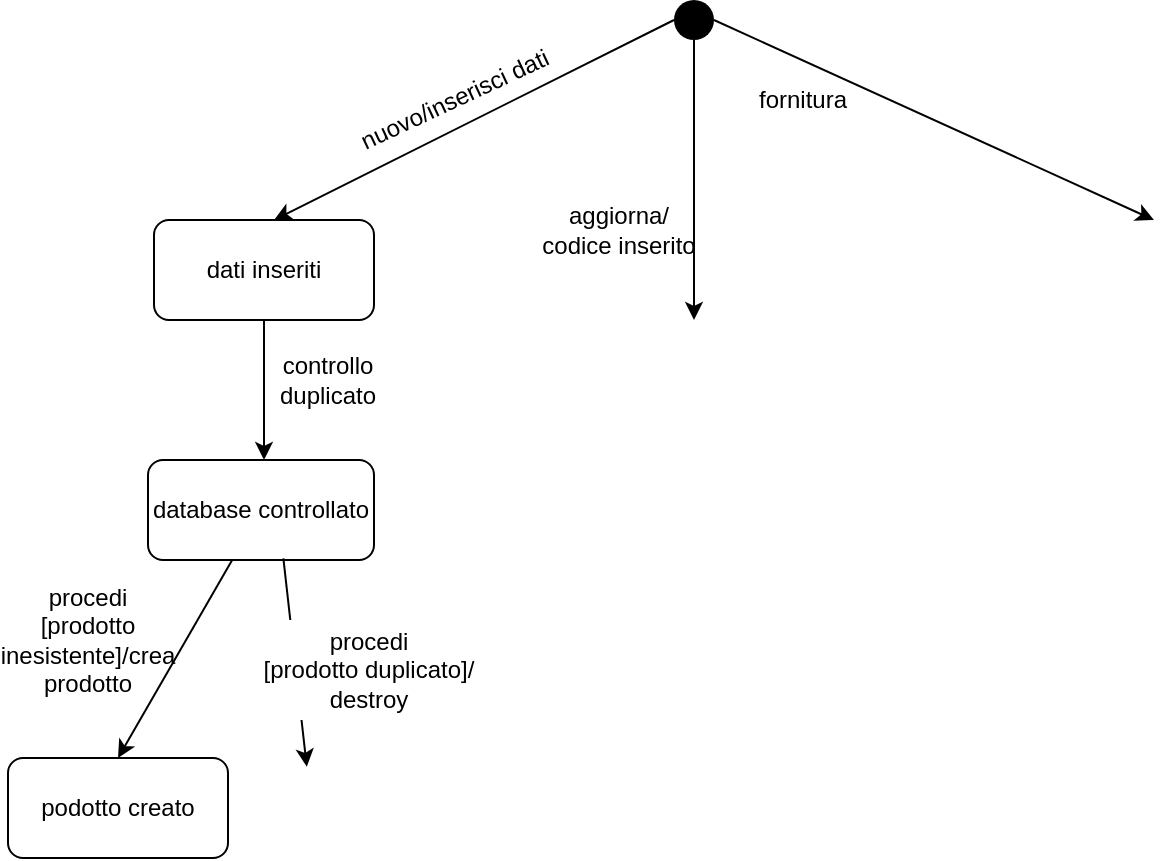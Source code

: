 <mxfile version="13.10.0" type="device"><diagram id="VaMg-f3yWAZKfSNI5xZe" name="Page-1"><mxGraphModel dx="702" dy="510" grid="1" gridSize="10" guides="1" tooltips="1" connect="1" arrows="1" fold="1" page="1" pageScale="1" pageWidth="827" pageHeight="1169" math="0" shadow="0"><root><mxCell id="0"/><mxCell id="1" parent="0"/><mxCell id="glueVrLZ7FTTt-D-JITp-1" value="" style="ellipse;fillColor=#000000;strokeColor=none;direction=west;" vertex="1" parent="1"><mxGeometry x="433" y="90" width="20" height="20" as="geometry"/></mxCell><mxCell id="glueVrLZ7FTTt-D-JITp-10" value="" style="endArrow=classic;html=1;exitX=1;exitY=0.5;exitDx=0;exitDy=0;" edge="1" parent="1" source="glueVrLZ7FTTt-D-JITp-1"><mxGeometry width="50" height="50" relative="1" as="geometry"><mxPoint x="453" y="320" as="sourcePoint"/><mxPoint x="233" y="200" as="targetPoint"/></mxGeometry></mxCell><mxCell id="glueVrLZ7FTTt-D-JITp-11" value="" style="endArrow=classic;html=1;exitX=0.5;exitY=0;exitDx=0;exitDy=0;" edge="1" parent="1" source="glueVrLZ7FTTt-D-JITp-1"><mxGeometry width="50" height="50" relative="1" as="geometry"><mxPoint x="453" y="320" as="sourcePoint"/><mxPoint x="443" y="250" as="targetPoint"/></mxGeometry></mxCell><mxCell id="glueVrLZ7FTTt-D-JITp-12" value="" style="endArrow=classic;html=1;exitX=0;exitY=0.5;exitDx=0;exitDy=0;" edge="1" parent="1" source="glueVrLZ7FTTt-D-JITp-1"><mxGeometry width="50" height="50" relative="1" as="geometry"><mxPoint x="453" y="320" as="sourcePoint"/><mxPoint x="673" y="200" as="targetPoint"/></mxGeometry></mxCell><mxCell id="glueVrLZ7FTTt-D-JITp-13" value="&lt;font style=&quot;vertical-align: inherit&quot;&gt;&lt;font style=&quot;vertical-align: inherit&quot;&gt;&lt;font style=&quot;vertical-align: inherit&quot;&gt;&lt;font style=&quot;vertical-align: inherit&quot;&gt;nuovo/inserisci dati&lt;/font&gt;&lt;/font&gt;&lt;/font&gt;&lt;/font&gt;" style="text;html=1;align=center;verticalAlign=middle;resizable=0;points=[];autosize=1;rotation=-25;" vertex="1" parent="1"><mxGeometry x="263" y="130" width="120" height="20" as="geometry"/></mxCell><mxCell id="glueVrLZ7FTTt-D-JITp-14" value="&lt;font style=&quot;vertical-align: inherit&quot;&gt;&lt;font style=&quot;vertical-align: inherit&quot;&gt;aggiorna/&lt;br&gt;codice inserito&lt;/font&gt;&lt;/font&gt;" style="text;html=1;align=center;verticalAlign=middle;resizable=0;points=[];autosize=1;" vertex="1" parent="1"><mxGeometry x="360" y="190" width="90" height="30" as="geometry"/></mxCell><mxCell id="glueVrLZ7FTTt-D-JITp-15" value="&lt;font style=&quot;vertical-align: inherit&quot;&gt;&lt;font style=&quot;vertical-align: inherit&quot;&gt;fornitura&lt;/font&gt;&lt;/font&gt;" style="text;html=1;align=center;verticalAlign=middle;resizable=0;points=[];autosize=1;" vertex="1" parent="1"><mxGeometry x="467" y="130" width="60" height="20" as="geometry"/></mxCell><mxCell id="glueVrLZ7FTTt-D-JITp-17" value="&lt;font style=&quot;vertical-align: inherit&quot;&gt;&lt;font style=&quot;vertical-align: inherit&quot;&gt;&lt;font style=&quot;vertical-align: inherit&quot;&gt;&lt;font style=&quot;vertical-align: inherit&quot;&gt;dati inseriti&lt;/font&gt;&lt;/font&gt;&lt;br&gt;&lt;/font&gt;&lt;/font&gt;" style="rounded=1;whiteSpace=wrap;html=1;" vertex="1" parent="1"><mxGeometry x="173" y="200" width="110" height="50" as="geometry"/></mxCell><mxCell id="glueVrLZ7FTTt-D-JITp-18" value="" style="endArrow=classic;html=1;exitX=0.5;exitY=1;exitDx=0;exitDy=0;" edge="1" parent="1" source="glueVrLZ7FTTt-D-JITp-17"><mxGeometry width="50" height="50" relative="1" as="geometry"><mxPoint x="453" y="320" as="sourcePoint"/><mxPoint x="228" y="320" as="targetPoint"/></mxGeometry></mxCell><mxCell id="glueVrLZ7FTTt-D-JITp-19" value="&lt;font style=&quot;vertical-align: inherit&quot;&gt;&lt;font style=&quot;vertical-align: inherit&quot;&gt;podotto creato&lt;/font&gt;&lt;/font&gt;" style="rounded=1;whiteSpace=wrap;html=1;" vertex="1" parent="1"><mxGeometry x="100" y="469" width="110" height="50" as="geometry"/></mxCell><mxCell id="glueVrLZ7FTTt-D-JITp-20" value="&lt;font style=&quot;vertical-align: inherit&quot;&gt;&lt;font style=&quot;vertical-align: inherit&quot;&gt;&lt;font style=&quot;vertical-align: inherit&quot;&gt;&lt;font style=&quot;vertical-align: inherit&quot;&gt;&lt;br&gt;procedi&lt;br&gt;[prodotto inesistente]/crea prodotto&lt;br&gt;&lt;br&gt;&lt;/font&gt;&lt;/font&gt;&lt;/font&gt;&lt;/font&gt;" style="text;html=1;strokeColor=none;align=center;verticalAlign=middle;whiteSpace=wrap;rounded=0;fillColor=#ffffff;" vertex="1" parent="1"><mxGeometry x="120" y="400" width="40" height="20" as="geometry"/></mxCell><mxCell id="glueVrLZ7FTTt-D-JITp-27" value="database controllato" style="rounded=1;whiteSpace=wrap;html=1;fillColor=#ffffff;" vertex="1" parent="1"><mxGeometry x="170" y="320" width="113" height="50" as="geometry"/></mxCell><mxCell id="glueVrLZ7FTTt-D-JITp-28" value="controllo duplicato" style="text;html=1;strokeColor=none;fillColor=none;align=center;verticalAlign=middle;whiteSpace=wrap;rounded=0;" vertex="1" parent="1"><mxGeometry x="240" y="270" width="40" height="20" as="geometry"/></mxCell><mxCell id="glueVrLZ7FTTt-D-JITp-29" value="" style="endArrow=classic;html=1;entryX=0.5;entryY=0;entryDx=0;entryDy=0;" edge="1" parent="1" source="glueVrLZ7FTTt-D-JITp-27" target="glueVrLZ7FTTt-D-JITp-19"><mxGeometry width="50" height="50" relative="1" as="geometry"><mxPoint x="221" y="373" as="sourcePoint"/><mxPoint x="360" y="360" as="targetPoint"/></mxGeometry></mxCell><mxCell id="glueVrLZ7FTTt-D-JITp-30" value="" style="endArrow=classic;html=1;exitX=0.599;exitY=0.983;exitDx=0;exitDy=0;exitPerimeter=0;entryX=0;entryY=0;entryDx=0;entryDy=0;" edge="1" parent="1" source="glueVrLZ7FTTt-D-JITp-27"><mxGeometry width="50" height="50" relative="1" as="geometry"><mxPoint x="310" y="400" as="sourcePoint"/><mxPoint x="249.393" y="473.393" as="targetPoint"/></mxGeometry></mxCell><mxCell id="glueVrLZ7FTTt-D-JITp-31" value="procedi&lt;br&gt;[prodotto duplicato]/&lt;br&gt;destroy" style="text;html=1;align=center;verticalAlign=middle;resizable=0;points=[];autosize=1;fillColor=#ffffff;" vertex="1" parent="1"><mxGeometry x="220" y="400" width="120" height="50" as="geometry"/></mxCell></root></mxGraphModel></diagram></mxfile>
